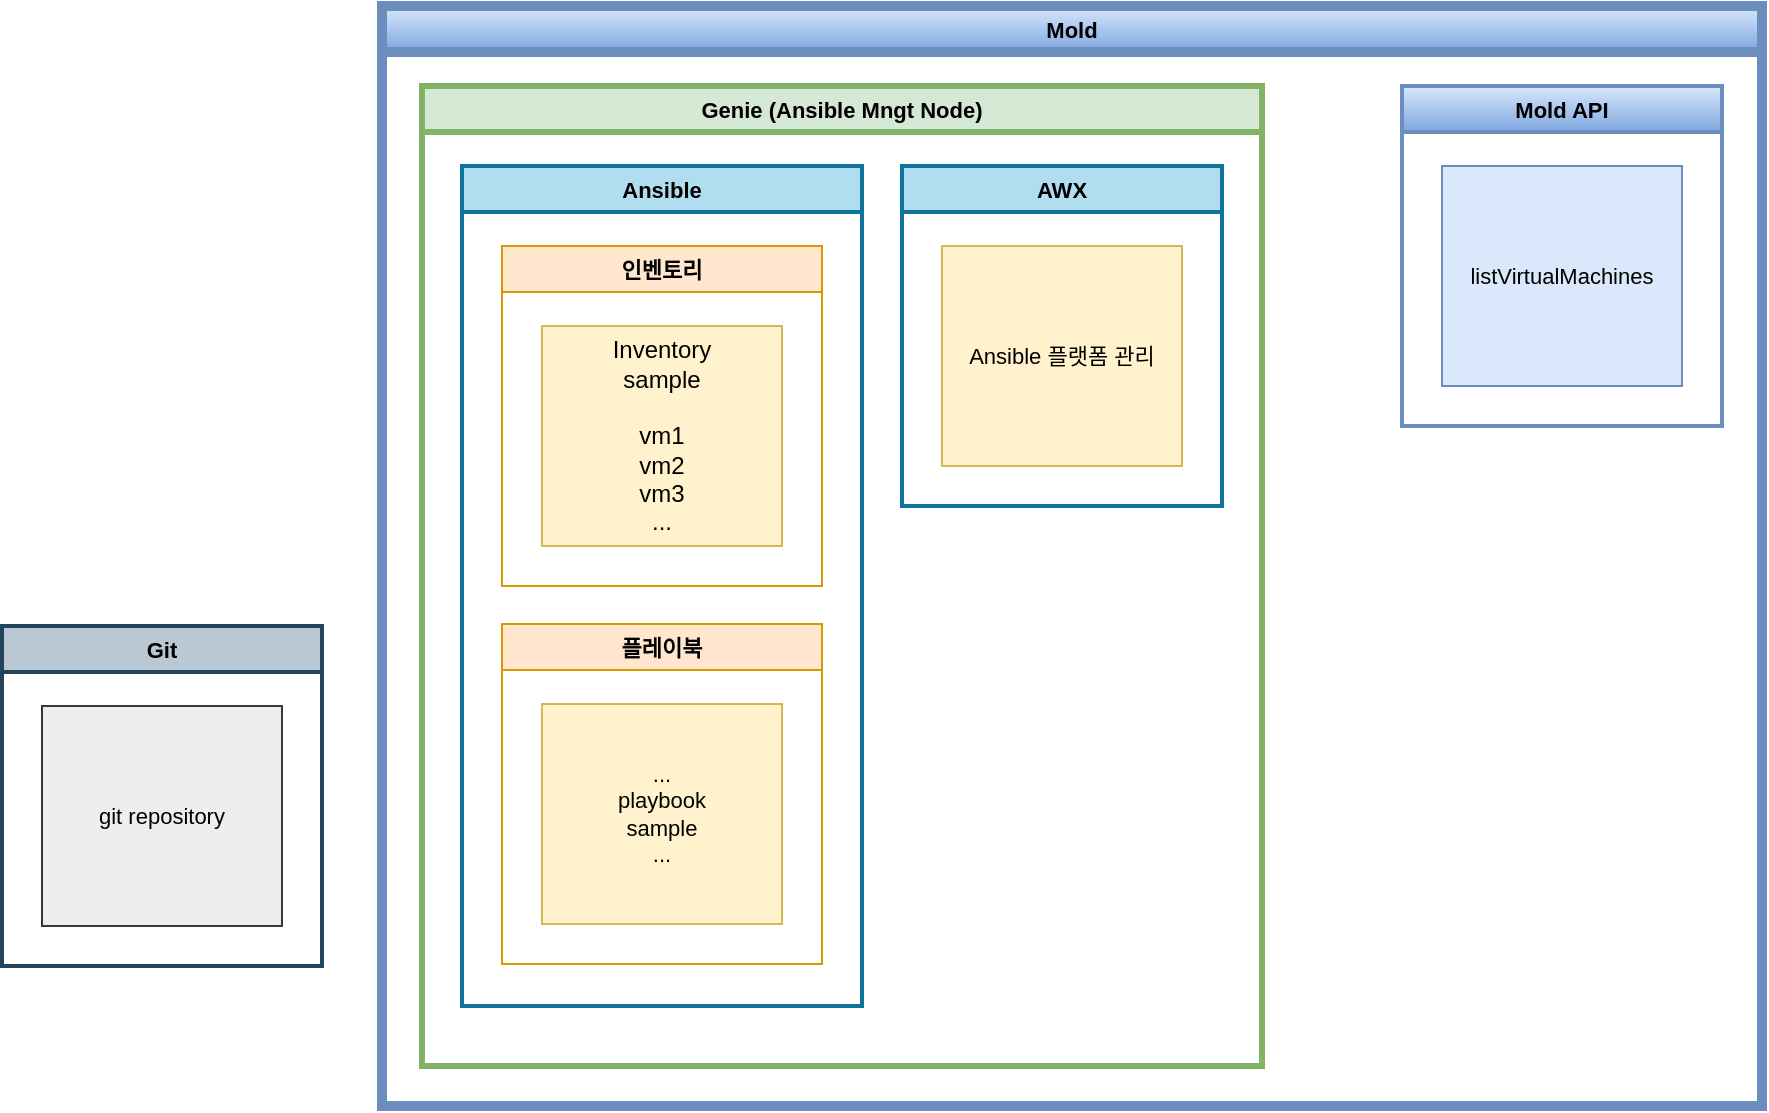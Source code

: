 <mxfile version="16.4.5" type="github">
  <diagram id="2bAznApdGgNUuWqxyC43" name="페이지-1">
    <mxGraphModel dx="979" dy="668" grid="1" gridSize="10" guides="1" tooltips="1" connect="1" arrows="1" fold="1" page="1" pageScale="1" pageWidth="1169" pageHeight="827" math="0" shadow="0">
      <root>
        <mxCell id="0" />
        <mxCell id="1" parent="0" />
        <mxCell id="uKwqtShbSjY22pOxoT1e-37" value="Mold" style="swimlane;fontSize=11;fillColor=#dae8fc;strokeColor=#6c8ebf;gradientColor=#7ea6e0;strokeWidth=5;" vertex="1" parent="1">
          <mxGeometry x="280" y="80" width="690" height="550" as="geometry" />
        </mxCell>
        <mxCell id="uKwqtShbSjY22pOxoT1e-43" value="Genie (Ansible Mngt Node)" style="swimlane;fontSize=11;fillColor=#d5e8d4;strokeColor=#82b366;strokeWidth=3;" vertex="1" parent="uKwqtShbSjY22pOxoT1e-37">
          <mxGeometry x="20" y="40" width="420" height="490" as="geometry" />
        </mxCell>
        <mxCell id="uKwqtShbSjY22pOxoT1e-41" value="AWX" style="swimlane;fontSize=11;fillColor=#b1ddf0;strokeColor=#10739e;strokeWidth=2;" vertex="1" parent="uKwqtShbSjY22pOxoT1e-43">
          <mxGeometry x="240" y="40" width="160" height="170" as="geometry" />
        </mxCell>
        <mxCell id="uKwqtShbSjY22pOxoT1e-42" value="&lt;div style=&quot;font-size: 11px&quot;&gt;Ansible 플랫폼 관리&lt;/div&gt;" style="rounded=0;whiteSpace=wrap;html=1;fillColor=#fff2cc;strokeColor=#d6b656;" vertex="1" parent="uKwqtShbSjY22pOxoT1e-41">
          <mxGeometry x="20" y="40" width="120" height="110" as="geometry" />
        </mxCell>
        <mxCell id="uKwqtShbSjY22pOxoT1e-52" value="Ansible" style="swimlane;fontSize=11;fillColor=#b1ddf0;strokeColor=#10739e;strokeWidth=2;" vertex="1" parent="uKwqtShbSjY22pOxoT1e-43">
          <mxGeometry x="20" y="40" width="200" height="420" as="geometry" />
        </mxCell>
        <mxCell id="uKwqtShbSjY22pOxoT1e-27" value="인벤토리" style="swimlane;fontSize=11;fillColor=#ffe6cc;strokeColor=#d79b00;" vertex="1" parent="uKwqtShbSjY22pOxoT1e-52">
          <mxGeometry x="20" y="40" width="160" height="170" as="geometry" />
        </mxCell>
        <mxCell id="uKwqtShbSjY22pOxoT1e-31" value="Inventory&lt;br&gt;sample&lt;br&gt;&lt;br&gt;vm1&lt;br&gt;vm2&lt;br&gt;vm3&lt;br&gt;..." style="rounded=0;whiteSpace=wrap;html=1;fillColor=#fff2cc;strokeColor=#d6b656;" vertex="1" parent="uKwqtShbSjY22pOxoT1e-27">
          <mxGeometry x="20" y="40" width="120" height="110" as="geometry" />
        </mxCell>
        <mxCell id="uKwqtShbSjY22pOxoT1e-39" value="플레이북" style="swimlane;fontSize=11;fillColor=#ffe6cc;strokeColor=#d79b00;" vertex="1" parent="uKwqtShbSjY22pOxoT1e-52">
          <mxGeometry x="20" y="229" width="160" height="170" as="geometry" />
        </mxCell>
        <mxCell id="uKwqtShbSjY22pOxoT1e-40" value="&lt;div style=&quot;font-size: 11px&quot;&gt;...&lt;/div&gt;&lt;div style=&quot;font-size: 11px&quot;&gt;playbook&lt;/div&gt;&lt;div style=&quot;font-size: 11px&quot;&gt;sample&lt;/div&gt;&lt;div style=&quot;font-size: 11px&quot;&gt;...&lt;/div&gt;" style="rounded=0;whiteSpace=wrap;html=1;fillColor=#fff2cc;strokeColor=#d6b656;" vertex="1" parent="uKwqtShbSjY22pOxoT1e-39">
          <mxGeometry x="20" y="40" width="120" height="110" as="geometry" />
        </mxCell>
        <mxCell id="uKwqtShbSjY22pOxoT1e-47" value="Mold API" style="swimlane;fontSize=11;fillColor=#dae8fc;strokeColor=#6c8ebf;gradientColor=#7ea6e0;strokeWidth=2;" vertex="1" parent="uKwqtShbSjY22pOxoT1e-37">
          <mxGeometry x="510" y="40" width="160" height="170" as="geometry" />
        </mxCell>
        <mxCell id="uKwqtShbSjY22pOxoT1e-48" value="&lt;div&gt;&lt;span style=&quot;font-size: 11px&quot;&gt;listVirtualMachines&lt;/span&gt;&lt;br&gt;&lt;/div&gt;" style="rounded=0;whiteSpace=wrap;html=1;fillColor=#dae8fc;strokeColor=#6c8ebf;" vertex="1" parent="uKwqtShbSjY22pOxoT1e-47">
          <mxGeometry x="20" y="40" width="120" height="110" as="geometry" />
        </mxCell>
        <mxCell id="uKwqtShbSjY22pOxoT1e-57" value="Git" style="swimlane;fontSize=11;fillColor=#bac8d3;strokeColor=#23445d;strokeWidth=2;" vertex="1" parent="1">
          <mxGeometry x="90" y="390" width="160" height="170" as="geometry" />
        </mxCell>
        <mxCell id="uKwqtShbSjY22pOxoT1e-58" value="&lt;div style=&quot;font-size: 11px&quot;&gt;git repository&lt;/div&gt;" style="rounded=0;whiteSpace=wrap;html=1;fillColor=#eeeeee;strokeColor=#36393d;" vertex="1" parent="uKwqtShbSjY22pOxoT1e-57">
          <mxGeometry x="20" y="40" width="120" height="110" as="geometry" />
        </mxCell>
      </root>
    </mxGraphModel>
  </diagram>
</mxfile>
